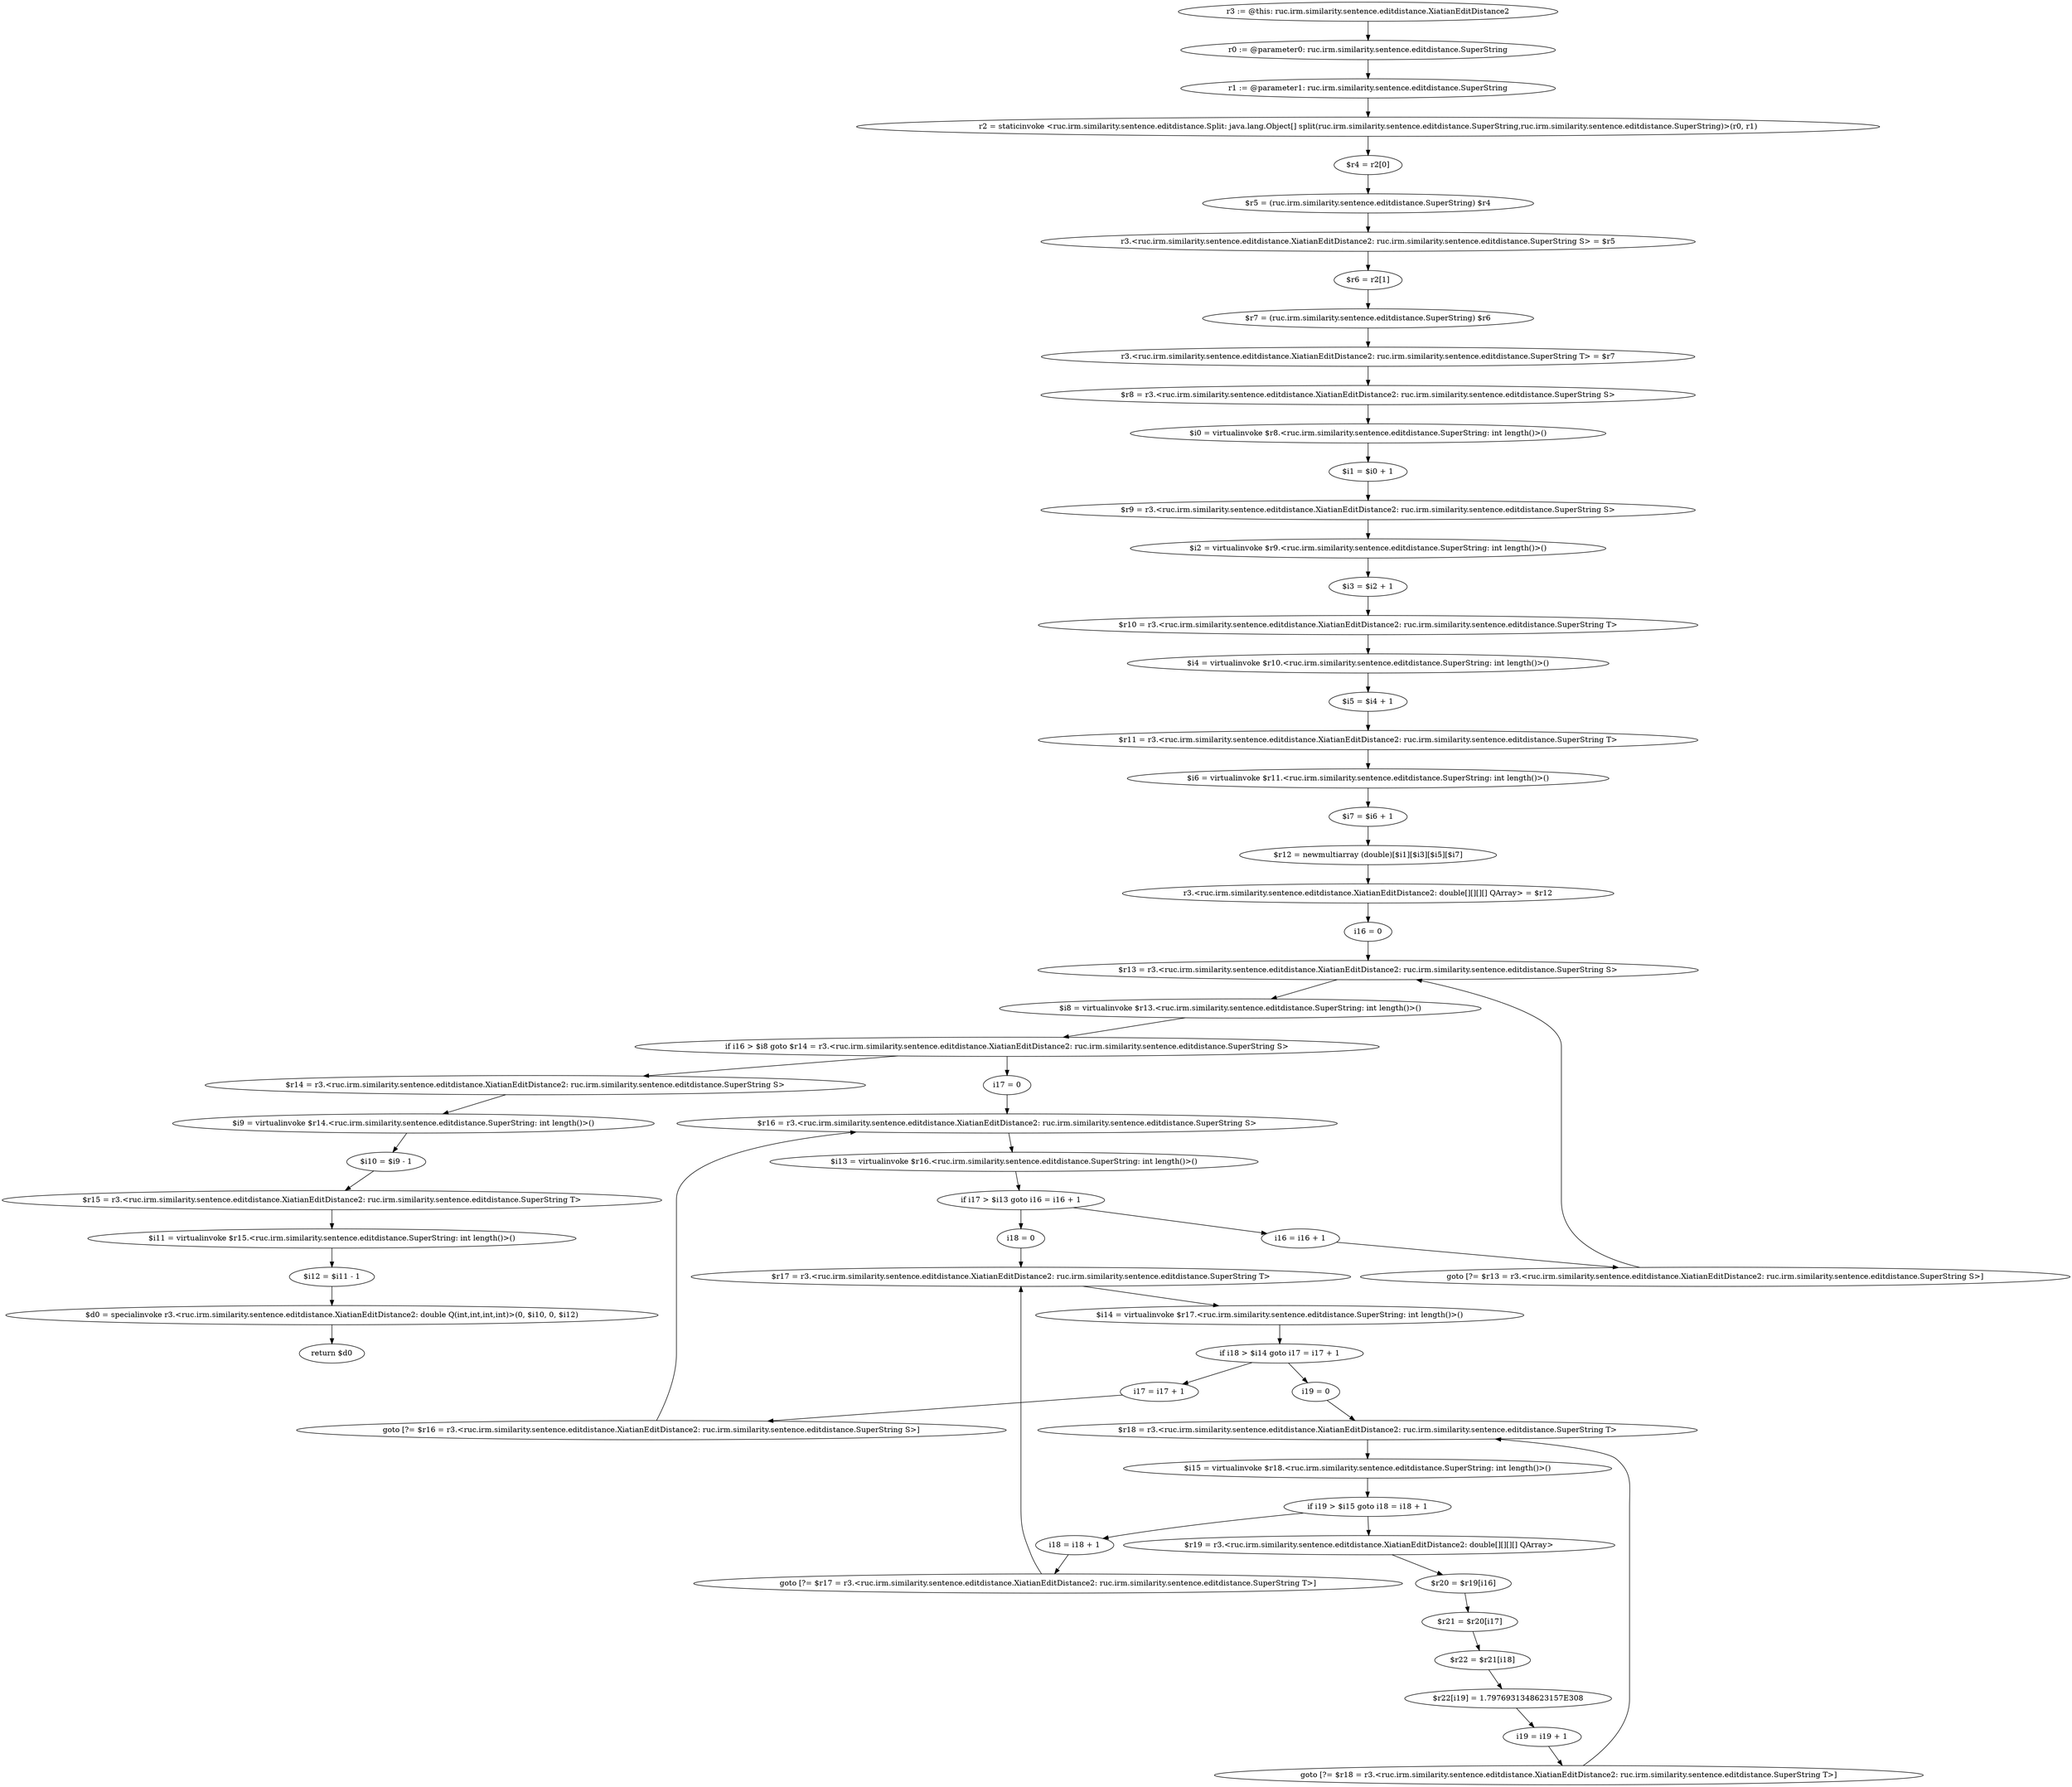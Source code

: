digraph "unitGraph" {
    "r3 := @this: ruc.irm.similarity.sentence.editdistance.XiatianEditDistance2"
    "r0 := @parameter0: ruc.irm.similarity.sentence.editdistance.SuperString"
    "r1 := @parameter1: ruc.irm.similarity.sentence.editdistance.SuperString"
    "r2 = staticinvoke <ruc.irm.similarity.sentence.editdistance.Split: java.lang.Object[] split(ruc.irm.similarity.sentence.editdistance.SuperString,ruc.irm.similarity.sentence.editdistance.SuperString)>(r0, r1)"
    "$r4 = r2[0]"
    "$r5 = (ruc.irm.similarity.sentence.editdistance.SuperString) $r4"
    "r3.<ruc.irm.similarity.sentence.editdistance.XiatianEditDistance2: ruc.irm.similarity.sentence.editdistance.SuperString S> = $r5"
    "$r6 = r2[1]"
    "$r7 = (ruc.irm.similarity.sentence.editdistance.SuperString) $r6"
    "r3.<ruc.irm.similarity.sentence.editdistance.XiatianEditDistance2: ruc.irm.similarity.sentence.editdistance.SuperString T> = $r7"
    "$r8 = r3.<ruc.irm.similarity.sentence.editdistance.XiatianEditDistance2: ruc.irm.similarity.sentence.editdistance.SuperString S>"
    "$i0 = virtualinvoke $r8.<ruc.irm.similarity.sentence.editdistance.SuperString: int length()>()"
    "$i1 = $i0 + 1"
    "$r9 = r3.<ruc.irm.similarity.sentence.editdistance.XiatianEditDistance2: ruc.irm.similarity.sentence.editdistance.SuperString S>"
    "$i2 = virtualinvoke $r9.<ruc.irm.similarity.sentence.editdistance.SuperString: int length()>()"
    "$i3 = $i2 + 1"
    "$r10 = r3.<ruc.irm.similarity.sentence.editdistance.XiatianEditDistance2: ruc.irm.similarity.sentence.editdistance.SuperString T>"
    "$i4 = virtualinvoke $r10.<ruc.irm.similarity.sentence.editdistance.SuperString: int length()>()"
    "$i5 = $i4 + 1"
    "$r11 = r3.<ruc.irm.similarity.sentence.editdistance.XiatianEditDistance2: ruc.irm.similarity.sentence.editdistance.SuperString T>"
    "$i6 = virtualinvoke $r11.<ruc.irm.similarity.sentence.editdistance.SuperString: int length()>()"
    "$i7 = $i6 + 1"
    "$r12 = newmultiarray (double)[$i1][$i3][$i5][$i7]"
    "r3.<ruc.irm.similarity.sentence.editdistance.XiatianEditDistance2: double[][][][] QArray> = $r12"
    "i16 = 0"
    "$r13 = r3.<ruc.irm.similarity.sentence.editdistance.XiatianEditDistance2: ruc.irm.similarity.sentence.editdistance.SuperString S>"
    "$i8 = virtualinvoke $r13.<ruc.irm.similarity.sentence.editdistance.SuperString: int length()>()"
    "if i16 > $i8 goto $r14 = r3.<ruc.irm.similarity.sentence.editdistance.XiatianEditDistance2: ruc.irm.similarity.sentence.editdistance.SuperString S>"
    "i17 = 0"
    "$r16 = r3.<ruc.irm.similarity.sentence.editdistance.XiatianEditDistance2: ruc.irm.similarity.sentence.editdistance.SuperString S>"
    "$i13 = virtualinvoke $r16.<ruc.irm.similarity.sentence.editdistance.SuperString: int length()>()"
    "if i17 > $i13 goto i16 = i16 + 1"
    "i18 = 0"
    "$r17 = r3.<ruc.irm.similarity.sentence.editdistance.XiatianEditDistance2: ruc.irm.similarity.sentence.editdistance.SuperString T>"
    "$i14 = virtualinvoke $r17.<ruc.irm.similarity.sentence.editdistance.SuperString: int length()>()"
    "if i18 > $i14 goto i17 = i17 + 1"
    "i19 = 0"
    "$r18 = r3.<ruc.irm.similarity.sentence.editdistance.XiatianEditDistance2: ruc.irm.similarity.sentence.editdistance.SuperString T>"
    "$i15 = virtualinvoke $r18.<ruc.irm.similarity.sentence.editdistance.SuperString: int length()>()"
    "if i19 > $i15 goto i18 = i18 + 1"
    "$r19 = r3.<ruc.irm.similarity.sentence.editdistance.XiatianEditDistance2: double[][][][] QArray>"
    "$r20 = $r19[i16]"
    "$r21 = $r20[i17]"
    "$r22 = $r21[i18]"
    "$r22[i19] = 1.7976931348623157E308"
    "i19 = i19 + 1"
    "goto [?= $r18 = r3.<ruc.irm.similarity.sentence.editdistance.XiatianEditDistance2: ruc.irm.similarity.sentence.editdistance.SuperString T>]"
    "i18 = i18 + 1"
    "goto [?= $r17 = r3.<ruc.irm.similarity.sentence.editdistance.XiatianEditDistance2: ruc.irm.similarity.sentence.editdistance.SuperString T>]"
    "i17 = i17 + 1"
    "goto [?= $r16 = r3.<ruc.irm.similarity.sentence.editdistance.XiatianEditDistance2: ruc.irm.similarity.sentence.editdistance.SuperString S>]"
    "i16 = i16 + 1"
    "goto [?= $r13 = r3.<ruc.irm.similarity.sentence.editdistance.XiatianEditDistance2: ruc.irm.similarity.sentence.editdistance.SuperString S>]"
    "$r14 = r3.<ruc.irm.similarity.sentence.editdistance.XiatianEditDistance2: ruc.irm.similarity.sentence.editdistance.SuperString S>"
    "$i9 = virtualinvoke $r14.<ruc.irm.similarity.sentence.editdistance.SuperString: int length()>()"
    "$i10 = $i9 - 1"
    "$r15 = r3.<ruc.irm.similarity.sentence.editdistance.XiatianEditDistance2: ruc.irm.similarity.sentence.editdistance.SuperString T>"
    "$i11 = virtualinvoke $r15.<ruc.irm.similarity.sentence.editdistance.SuperString: int length()>()"
    "$i12 = $i11 - 1"
    "$d0 = specialinvoke r3.<ruc.irm.similarity.sentence.editdistance.XiatianEditDistance2: double Q(int,int,int,int)>(0, $i10, 0, $i12)"
    "return $d0"
    "r3 := @this: ruc.irm.similarity.sentence.editdistance.XiatianEditDistance2"->"r0 := @parameter0: ruc.irm.similarity.sentence.editdistance.SuperString";
    "r0 := @parameter0: ruc.irm.similarity.sentence.editdistance.SuperString"->"r1 := @parameter1: ruc.irm.similarity.sentence.editdistance.SuperString";
    "r1 := @parameter1: ruc.irm.similarity.sentence.editdistance.SuperString"->"r2 = staticinvoke <ruc.irm.similarity.sentence.editdistance.Split: java.lang.Object[] split(ruc.irm.similarity.sentence.editdistance.SuperString,ruc.irm.similarity.sentence.editdistance.SuperString)>(r0, r1)";
    "r2 = staticinvoke <ruc.irm.similarity.sentence.editdistance.Split: java.lang.Object[] split(ruc.irm.similarity.sentence.editdistance.SuperString,ruc.irm.similarity.sentence.editdistance.SuperString)>(r0, r1)"->"$r4 = r2[0]";
    "$r4 = r2[0]"->"$r5 = (ruc.irm.similarity.sentence.editdistance.SuperString) $r4";
    "$r5 = (ruc.irm.similarity.sentence.editdistance.SuperString) $r4"->"r3.<ruc.irm.similarity.sentence.editdistance.XiatianEditDistance2: ruc.irm.similarity.sentence.editdistance.SuperString S> = $r5";
    "r3.<ruc.irm.similarity.sentence.editdistance.XiatianEditDistance2: ruc.irm.similarity.sentence.editdistance.SuperString S> = $r5"->"$r6 = r2[1]";
    "$r6 = r2[1]"->"$r7 = (ruc.irm.similarity.sentence.editdistance.SuperString) $r6";
    "$r7 = (ruc.irm.similarity.sentence.editdistance.SuperString) $r6"->"r3.<ruc.irm.similarity.sentence.editdistance.XiatianEditDistance2: ruc.irm.similarity.sentence.editdistance.SuperString T> = $r7";
    "r3.<ruc.irm.similarity.sentence.editdistance.XiatianEditDistance2: ruc.irm.similarity.sentence.editdistance.SuperString T> = $r7"->"$r8 = r3.<ruc.irm.similarity.sentence.editdistance.XiatianEditDistance2: ruc.irm.similarity.sentence.editdistance.SuperString S>";
    "$r8 = r3.<ruc.irm.similarity.sentence.editdistance.XiatianEditDistance2: ruc.irm.similarity.sentence.editdistance.SuperString S>"->"$i0 = virtualinvoke $r8.<ruc.irm.similarity.sentence.editdistance.SuperString: int length()>()";
    "$i0 = virtualinvoke $r8.<ruc.irm.similarity.sentence.editdistance.SuperString: int length()>()"->"$i1 = $i0 + 1";
    "$i1 = $i0 + 1"->"$r9 = r3.<ruc.irm.similarity.sentence.editdistance.XiatianEditDistance2: ruc.irm.similarity.sentence.editdistance.SuperString S>";
    "$r9 = r3.<ruc.irm.similarity.sentence.editdistance.XiatianEditDistance2: ruc.irm.similarity.sentence.editdistance.SuperString S>"->"$i2 = virtualinvoke $r9.<ruc.irm.similarity.sentence.editdistance.SuperString: int length()>()";
    "$i2 = virtualinvoke $r9.<ruc.irm.similarity.sentence.editdistance.SuperString: int length()>()"->"$i3 = $i2 + 1";
    "$i3 = $i2 + 1"->"$r10 = r3.<ruc.irm.similarity.sentence.editdistance.XiatianEditDistance2: ruc.irm.similarity.sentence.editdistance.SuperString T>";
    "$r10 = r3.<ruc.irm.similarity.sentence.editdistance.XiatianEditDistance2: ruc.irm.similarity.sentence.editdistance.SuperString T>"->"$i4 = virtualinvoke $r10.<ruc.irm.similarity.sentence.editdistance.SuperString: int length()>()";
    "$i4 = virtualinvoke $r10.<ruc.irm.similarity.sentence.editdistance.SuperString: int length()>()"->"$i5 = $i4 + 1";
    "$i5 = $i4 + 1"->"$r11 = r3.<ruc.irm.similarity.sentence.editdistance.XiatianEditDistance2: ruc.irm.similarity.sentence.editdistance.SuperString T>";
    "$r11 = r3.<ruc.irm.similarity.sentence.editdistance.XiatianEditDistance2: ruc.irm.similarity.sentence.editdistance.SuperString T>"->"$i6 = virtualinvoke $r11.<ruc.irm.similarity.sentence.editdistance.SuperString: int length()>()";
    "$i6 = virtualinvoke $r11.<ruc.irm.similarity.sentence.editdistance.SuperString: int length()>()"->"$i7 = $i6 + 1";
    "$i7 = $i6 + 1"->"$r12 = newmultiarray (double)[$i1][$i3][$i5][$i7]";
    "$r12 = newmultiarray (double)[$i1][$i3][$i5][$i7]"->"r3.<ruc.irm.similarity.sentence.editdistance.XiatianEditDistance2: double[][][][] QArray> = $r12";
    "r3.<ruc.irm.similarity.sentence.editdistance.XiatianEditDistance2: double[][][][] QArray> = $r12"->"i16 = 0";
    "i16 = 0"->"$r13 = r3.<ruc.irm.similarity.sentence.editdistance.XiatianEditDistance2: ruc.irm.similarity.sentence.editdistance.SuperString S>";
    "$r13 = r3.<ruc.irm.similarity.sentence.editdistance.XiatianEditDistance2: ruc.irm.similarity.sentence.editdistance.SuperString S>"->"$i8 = virtualinvoke $r13.<ruc.irm.similarity.sentence.editdistance.SuperString: int length()>()";
    "$i8 = virtualinvoke $r13.<ruc.irm.similarity.sentence.editdistance.SuperString: int length()>()"->"if i16 > $i8 goto $r14 = r3.<ruc.irm.similarity.sentence.editdistance.XiatianEditDistance2: ruc.irm.similarity.sentence.editdistance.SuperString S>";
    "if i16 > $i8 goto $r14 = r3.<ruc.irm.similarity.sentence.editdistance.XiatianEditDistance2: ruc.irm.similarity.sentence.editdistance.SuperString S>"->"i17 = 0";
    "if i16 > $i8 goto $r14 = r3.<ruc.irm.similarity.sentence.editdistance.XiatianEditDistance2: ruc.irm.similarity.sentence.editdistance.SuperString S>"->"$r14 = r3.<ruc.irm.similarity.sentence.editdistance.XiatianEditDistance2: ruc.irm.similarity.sentence.editdistance.SuperString S>";
    "i17 = 0"->"$r16 = r3.<ruc.irm.similarity.sentence.editdistance.XiatianEditDistance2: ruc.irm.similarity.sentence.editdistance.SuperString S>";
    "$r16 = r3.<ruc.irm.similarity.sentence.editdistance.XiatianEditDistance2: ruc.irm.similarity.sentence.editdistance.SuperString S>"->"$i13 = virtualinvoke $r16.<ruc.irm.similarity.sentence.editdistance.SuperString: int length()>()";
    "$i13 = virtualinvoke $r16.<ruc.irm.similarity.sentence.editdistance.SuperString: int length()>()"->"if i17 > $i13 goto i16 = i16 + 1";
    "if i17 > $i13 goto i16 = i16 + 1"->"i18 = 0";
    "if i17 > $i13 goto i16 = i16 + 1"->"i16 = i16 + 1";
    "i18 = 0"->"$r17 = r3.<ruc.irm.similarity.sentence.editdistance.XiatianEditDistance2: ruc.irm.similarity.sentence.editdistance.SuperString T>";
    "$r17 = r3.<ruc.irm.similarity.sentence.editdistance.XiatianEditDistance2: ruc.irm.similarity.sentence.editdistance.SuperString T>"->"$i14 = virtualinvoke $r17.<ruc.irm.similarity.sentence.editdistance.SuperString: int length()>()";
    "$i14 = virtualinvoke $r17.<ruc.irm.similarity.sentence.editdistance.SuperString: int length()>()"->"if i18 > $i14 goto i17 = i17 + 1";
    "if i18 > $i14 goto i17 = i17 + 1"->"i19 = 0";
    "if i18 > $i14 goto i17 = i17 + 1"->"i17 = i17 + 1";
    "i19 = 0"->"$r18 = r3.<ruc.irm.similarity.sentence.editdistance.XiatianEditDistance2: ruc.irm.similarity.sentence.editdistance.SuperString T>";
    "$r18 = r3.<ruc.irm.similarity.sentence.editdistance.XiatianEditDistance2: ruc.irm.similarity.sentence.editdistance.SuperString T>"->"$i15 = virtualinvoke $r18.<ruc.irm.similarity.sentence.editdistance.SuperString: int length()>()";
    "$i15 = virtualinvoke $r18.<ruc.irm.similarity.sentence.editdistance.SuperString: int length()>()"->"if i19 > $i15 goto i18 = i18 + 1";
    "if i19 > $i15 goto i18 = i18 + 1"->"$r19 = r3.<ruc.irm.similarity.sentence.editdistance.XiatianEditDistance2: double[][][][] QArray>";
    "if i19 > $i15 goto i18 = i18 + 1"->"i18 = i18 + 1";
    "$r19 = r3.<ruc.irm.similarity.sentence.editdistance.XiatianEditDistance2: double[][][][] QArray>"->"$r20 = $r19[i16]";
    "$r20 = $r19[i16]"->"$r21 = $r20[i17]";
    "$r21 = $r20[i17]"->"$r22 = $r21[i18]";
    "$r22 = $r21[i18]"->"$r22[i19] = 1.7976931348623157E308";
    "$r22[i19] = 1.7976931348623157E308"->"i19 = i19 + 1";
    "i19 = i19 + 1"->"goto [?= $r18 = r3.<ruc.irm.similarity.sentence.editdistance.XiatianEditDistance2: ruc.irm.similarity.sentence.editdistance.SuperString T>]";
    "goto [?= $r18 = r3.<ruc.irm.similarity.sentence.editdistance.XiatianEditDistance2: ruc.irm.similarity.sentence.editdistance.SuperString T>]"->"$r18 = r3.<ruc.irm.similarity.sentence.editdistance.XiatianEditDistance2: ruc.irm.similarity.sentence.editdistance.SuperString T>";
    "i18 = i18 + 1"->"goto [?= $r17 = r3.<ruc.irm.similarity.sentence.editdistance.XiatianEditDistance2: ruc.irm.similarity.sentence.editdistance.SuperString T>]";
    "goto [?= $r17 = r3.<ruc.irm.similarity.sentence.editdistance.XiatianEditDistance2: ruc.irm.similarity.sentence.editdistance.SuperString T>]"->"$r17 = r3.<ruc.irm.similarity.sentence.editdistance.XiatianEditDistance2: ruc.irm.similarity.sentence.editdistance.SuperString T>";
    "i17 = i17 + 1"->"goto [?= $r16 = r3.<ruc.irm.similarity.sentence.editdistance.XiatianEditDistance2: ruc.irm.similarity.sentence.editdistance.SuperString S>]";
    "goto [?= $r16 = r3.<ruc.irm.similarity.sentence.editdistance.XiatianEditDistance2: ruc.irm.similarity.sentence.editdistance.SuperString S>]"->"$r16 = r3.<ruc.irm.similarity.sentence.editdistance.XiatianEditDistance2: ruc.irm.similarity.sentence.editdistance.SuperString S>";
    "i16 = i16 + 1"->"goto [?= $r13 = r3.<ruc.irm.similarity.sentence.editdistance.XiatianEditDistance2: ruc.irm.similarity.sentence.editdistance.SuperString S>]";
    "goto [?= $r13 = r3.<ruc.irm.similarity.sentence.editdistance.XiatianEditDistance2: ruc.irm.similarity.sentence.editdistance.SuperString S>]"->"$r13 = r3.<ruc.irm.similarity.sentence.editdistance.XiatianEditDistance2: ruc.irm.similarity.sentence.editdistance.SuperString S>";
    "$r14 = r3.<ruc.irm.similarity.sentence.editdistance.XiatianEditDistance2: ruc.irm.similarity.sentence.editdistance.SuperString S>"->"$i9 = virtualinvoke $r14.<ruc.irm.similarity.sentence.editdistance.SuperString: int length()>()";
    "$i9 = virtualinvoke $r14.<ruc.irm.similarity.sentence.editdistance.SuperString: int length()>()"->"$i10 = $i9 - 1";
    "$i10 = $i9 - 1"->"$r15 = r3.<ruc.irm.similarity.sentence.editdistance.XiatianEditDistance2: ruc.irm.similarity.sentence.editdistance.SuperString T>";
    "$r15 = r3.<ruc.irm.similarity.sentence.editdistance.XiatianEditDistance2: ruc.irm.similarity.sentence.editdistance.SuperString T>"->"$i11 = virtualinvoke $r15.<ruc.irm.similarity.sentence.editdistance.SuperString: int length()>()";
    "$i11 = virtualinvoke $r15.<ruc.irm.similarity.sentence.editdistance.SuperString: int length()>()"->"$i12 = $i11 - 1";
    "$i12 = $i11 - 1"->"$d0 = specialinvoke r3.<ruc.irm.similarity.sentence.editdistance.XiatianEditDistance2: double Q(int,int,int,int)>(0, $i10, 0, $i12)";
    "$d0 = specialinvoke r3.<ruc.irm.similarity.sentence.editdistance.XiatianEditDistance2: double Q(int,int,int,int)>(0, $i10, 0, $i12)"->"return $d0";
}
